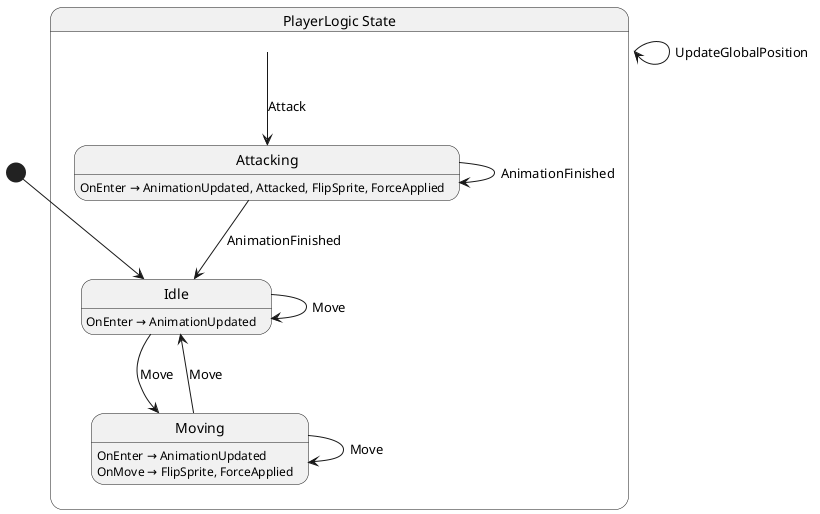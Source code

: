@startuml PlayerLogic
state "PlayerLogic State" as Nevergreen_PlayerLogic_State {
  state "Attacking" as Nevergreen_PlayerLogic_State_Attacking
  state "Idle" as Nevergreen_PlayerLogic_State_Idle
  state "Moving" as Nevergreen_PlayerLogic_State_Moving
}

Nevergreen_PlayerLogic_State --> Nevergreen_PlayerLogic_State : UpdateGlobalPosition
Nevergreen_PlayerLogic_State --> Nevergreen_PlayerLogic_State_Attacking : Attack
Nevergreen_PlayerLogic_State_Attacking --> Nevergreen_PlayerLogic_State_Attacking : AnimationFinished
Nevergreen_PlayerLogic_State_Attacking --> Nevergreen_PlayerLogic_State_Idle : AnimationFinished
Nevergreen_PlayerLogic_State_Idle --> Nevergreen_PlayerLogic_State_Idle : Move
Nevergreen_PlayerLogic_State_Idle --> Nevergreen_PlayerLogic_State_Moving : Move
Nevergreen_PlayerLogic_State_Moving --> Nevergreen_PlayerLogic_State_Idle : Move
Nevergreen_PlayerLogic_State_Moving --> Nevergreen_PlayerLogic_State_Moving : Move

Nevergreen_PlayerLogic_State_Attacking : OnEnter → AnimationUpdated, Attacked, FlipSprite, ForceApplied
Nevergreen_PlayerLogic_State_Idle : OnEnter → AnimationUpdated
Nevergreen_PlayerLogic_State_Moving : OnEnter → AnimationUpdated
Nevergreen_PlayerLogic_State_Moving : OnMove → FlipSprite, ForceApplied

[*] --> Nevergreen_PlayerLogic_State_Idle
@enduml